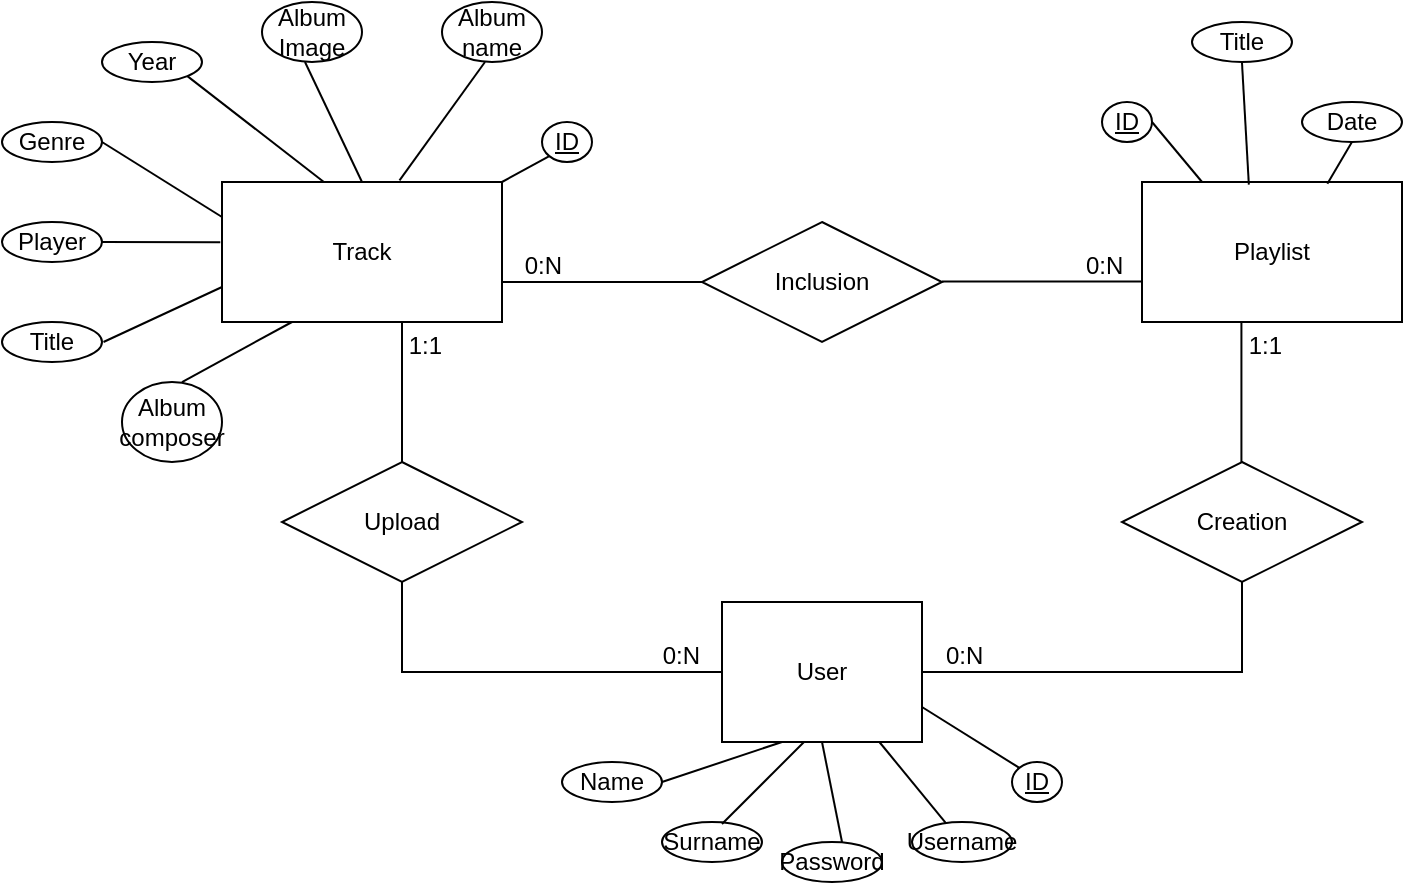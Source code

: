<mxfile version="14.4.8"><diagram id="f_7NQHhJtRjf4U_fXnjM" name="Page-1"><mxGraphModel dx="981" dy="546" grid="1" gridSize="10" guides="1" tooltips="1" connect="1" arrows="1" fold="1" page="1" pageScale="1" pageWidth="827" pageHeight="1169" math="0" shadow="0"><root><mxCell id="0"/><mxCell id="1" parent="0"/><mxCell id="Utuy_h3p-qtNSl5Quhcp-1" value="Track" style="whiteSpace=wrap;html=1;align=center;" vertex="1" parent="1"><mxGeometry x="160" y="160" width="140" height="70" as="geometry"/></mxCell><mxCell id="Utuy_h3p-qtNSl5Quhcp-2" value="Playlist" style="whiteSpace=wrap;html=1;align=center;" vertex="1" parent="1"><mxGeometry x="620" y="160" width="130" height="70" as="geometry"/></mxCell><mxCell id="Utuy_h3p-qtNSl5Quhcp-3" value="User" style="whiteSpace=wrap;html=1;align=center;" vertex="1" parent="1"><mxGeometry x="410" y="370" width="100" height="70" as="geometry"/></mxCell><mxCell id="Utuy_h3p-qtNSl5Quhcp-4" value="Upload" style="shape=rhombus;perimeter=rhombusPerimeter;whiteSpace=wrap;html=1;align=center;" vertex="1" parent="1"><mxGeometry x="190" y="300" width="120" height="60" as="geometry"/></mxCell><mxCell id="Utuy_h3p-qtNSl5Quhcp-5" value="Creation" style="shape=rhombus;perimeter=rhombusPerimeter;whiteSpace=wrap;html=1;align=center;" vertex="1" parent="1"><mxGeometry x="610" y="300" width="120" height="60" as="geometry"/></mxCell><mxCell id="Utuy_h3p-qtNSl5Quhcp-6" value="Inclusion" style="shape=rhombus;perimeter=rhombusPerimeter;whiteSpace=wrap;html=1;align=center;" vertex="1" parent="1"><mxGeometry x="400" y="180" width="120" height="60" as="geometry"/></mxCell><mxCell id="Utuy_h3p-qtNSl5Quhcp-14" value="" style="endArrow=none;html=1;rounded=0;entryX=0;entryY=0.5;entryDx=0;entryDy=0;" edge="1" parent="1" target="Utuy_h3p-qtNSl5Quhcp-3"><mxGeometry relative="1" as="geometry"><mxPoint x="250" y="360" as="sourcePoint"/><mxPoint x="410" y="360" as="targetPoint"/><Array as="points"><mxPoint x="250" y="405"/></Array></mxGeometry></mxCell><mxCell id="Utuy_h3p-qtNSl5Quhcp-16" value="0:N" style="resizable=0;html=1;align=right;verticalAlign=bottom;" connectable="0" vertex="1" parent="Utuy_h3p-qtNSl5Quhcp-14"><mxGeometry x="1" relative="1" as="geometry"><mxPoint x="-10.29" as="offset"/></mxGeometry></mxCell><mxCell id="Utuy_h3p-qtNSl5Quhcp-17" value="" style="endArrow=none;html=1;rounded=0;entryX=0.5;entryY=1;entryDx=0;entryDy=0;exitX=1;exitY=0.5;exitDx=0;exitDy=0;" edge="1" parent="1" source="Utuy_h3p-qtNSl5Quhcp-3" target="Utuy_h3p-qtNSl5Quhcp-5"><mxGeometry relative="1" as="geometry"><mxPoint x="510" y="390" as="sourcePoint"/><mxPoint x="670" y="420" as="targetPoint"/><Array as="points"><mxPoint x="670" y="405"/></Array></mxGeometry></mxCell><mxCell id="Utuy_h3p-qtNSl5Quhcp-18" value="0:N" style="resizable=0;html=1;align=left;verticalAlign=bottom;" connectable="0" vertex="1" parent="Utuy_h3p-qtNSl5Quhcp-17"><mxGeometry x="-1" relative="1" as="geometry"><mxPoint x="10" as="offset"/></mxGeometry></mxCell><mxCell id="Utuy_h3p-qtNSl5Quhcp-20" value="" style="endArrow=none;html=1;rounded=0;" edge="1" parent="1"><mxGeometry relative="1" as="geometry"><mxPoint x="250" y="300" as="sourcePoint"/><mxPoint x="250" y="230" as="targetPoint"/></mxGeometry></mxCell><mxCell id="Utuy_h3p-qtNSl5Quhcp-22" value="1:1" style="resizable=0;html=1;align=right;verticalAlign=bottom;" connectable="0" vertex="1" parent="Utuy_h3p-qtNSl5Quhcp-20"><mxGeometry x="1" relative="1" as="geometry"><mxPoint x="20" y="20.29" as="offset"/></mxGeometry></mxCell><mxCell id="Utuy_h3p-qtNSl5Quhcp-23" value="" style="endArrow=none;html=1;rounded=0;" edge="1" parent="1"><mxGeometry relative="1" as="geometry"><mxPoint x="669.71" y="300" as="sourcePoint"/><mxPoint x="669.71" y="230" as="targetPoint"/></mxGeometry></mxCell><mxCell id="Utuy_h3p-qtNSl5Quhcp-25" value="1:1" style="resizable=0;html=1;align=right;verticalAlign=bottom;" connectable="0" vertex="1" parent="Utuy_h3p-qtNSl5Quhcp-23"><mxGeometry x="1" relative="1" as="geometry"><mxPoint x="20.29" y="20.29" as="offset"/></mxGeometry></mxCell><mxCell id="Utuy_h3p-qtNSl5Quhcp-26" value="" style="endArrow=none;html=1;rounded=0;exitX=0;exitY=0.5;exitDx=0;exitDy=0;" edge="1" parent="1" source="Utuy_h3p-qtNSl5Quhcp-6"><mxGeometry relative="1" as="geometry"><mxPoint x="300" y="280" as="sourcePoint"/><mxPoint x="300" y="210" as="targetPoint"/></mxGeometry></mxCell><mxCell id="Utuy_h3p-qtNSl5Quhcp-28" value="0:N" style="resizable=0;html=1;align=right;verticalAlign=bottom;" connectable="0" vertex="1" parent="Utuy_h3p-qtNSl5Quhcp-26"><mxGeometry x="1" relative="1" as="geometry"><mxPoint x="30" as="offset"/></mxGeometry></mxCell><mxCell id="Utuy_h3p-qtNSl5Quhcp-29" value="" style="endArrow=none;html=1;rounded=0;exitX=0;exitY=0.5;exitDx=0;exitDy=0;" edge="1" parent="1"><mxGeometry relative="1" as="geometry"><mxPoint x="620" y="209.71" as="sourcePoint"/><mxPoint x="520" y="209.71" as="targetPoint"/></mxGeometry></mxCell><mxCell id="Utuy_h3p-qtNSl5Quhcp-30" value="0:N" style="resizable=0;html=1;align=left;verticalAlign=bottom;" connectable="0" vertex="1" parent="Utuy_h3p-qtNSl5Quhcp-29"><mxGeometry x="-1" relative="1" as="geometry"><mxPoint x="-30" y="0.29" as="offset"/></mxGeometry></mxCell><mxCell id="Utuy_h3p-qtNSl5Quhcp-32" value="Genre" style="ellipse;whiteSpace=wrap;html=1;align=center;" vertex="1" parent="1"><mxGeometry x="50" y="130" width="50" height="20" as="geometry"/></mxCell><mxCell id="Utuy_h3p-qtNSl5Quhcp-33" value="Album name" style="ellipse;whiteSpace=wrap;html=1;align=center;" vertex="1" parent="1"><mxGeometry x="270" y="70" width="50" height="30" as="geometry"/></mxCell><mxCell id="Utuy_h3p-qtNSl5Quhcp-34" value="Album Image" style="ellipse;whiteSpace=wrap;html=1;align=center;" vertex="1" parent="1"><mxGeometry x="180" y="70" width="50" height="30" as="geometry"/></mxCell><mxCell id="Utuy_h3p-qtNSl5Quhcp-35" value="Album composer" style="ellipse;whiteSpace=wrap;html=1;align=center;" vertex="1" parent="1"><mxGeometry x="110" y="260" width="50" height="40" as="geometry"/></mxCell><mxCell id="Utuy_h3p-qtNSl5Quhcp-36" value="&lt;div&gt;Year&lt;/div&gt;" style="ellipse;whiteSpace=wrap;html=1;align=center;" vertex="1" parent="1"><mxGeometry x="100" y="90" width="50" height="20" as="geometry"/></mxCell><mxCell id="Utuy_h3p-qtNSl5Quhcp-37" value="Player" style="ellipse;whiteSpace=wrap;html=1;align=center;" vertex="1" parent="1"><mxGeometry x="50" y="180" width="50" height="20" as="geometry"/></mxCell><mxCell id="Utuy_h3p-qtNSl5Quhcp-38" value="Title" style="ellipse;whiteSpace=wrap;html=1;align=center;" vertex="1" parent="1"><mxGeometry x="50" y="230" width="50" height="20" as="geometry"/></mxCell><mxCell id="Utuy_h3p-qtNSl5Quhcp-40" value="ID" style="ellipse;whiteSpace=wrap;html=1;align=center;fontStyle=4;" vertex="1" parent="1"><mxGeometry x="320" y="130" width="25" height="20" as="geometry"/></mxCell><mxCell id="Utuy_h3p-qtNSl5Quhcp-42" value="ID" style="ellipse;whiteSpace=wrap;html=1;align=center;fontStyle=4;" vertex="1" parent="1"><mxGeometry x="600" y="120" width="25" height="20" as="geometry"/></mxCell><mxCell id="Utuy_h3p-qtNSl5Quhcp-43" value="ID" style="ellipse;whiteSpace=wrap;html=1;align=center;fontStyle=4;" vertex="1" parent="1"><mxGeometry x="555" y="450" width="25" height="20" as="geometry"/></mxCell><mxCell id="Utuy_h3p-qtNSl5Quhcp-44" value="Username" style="ellipse;whiteSpace=wrap;html=1;align=center;" vertex="1" parent="1"><mxGeometry x="505" y="480" width="50" height="20" as="geometry"/></mxCell><mxCell id="Utuy_h3p-qtNSl5Quhcp-45" value="Name" style="ellipse;whiteSpace=wrap;html=1;align=center;" vertex="1" parent="1"><mxGeometry x="330" y="450" width="50" height="20" as="geometry"/></mxCell><mxCell id="Utuy_h3p-qtNSl5Quhcp-46" value="Surname" style="ellipse;whiteSpace=wrap;html=1;align=center;" vertex="1" parent="1"><mxGeometry x="380" y="480" width="50" height="20" as="geometry"/></mxCell><mxCell id="Utuy_h3p-qtNSl5Quhcp-47" value="Password" style="ellipse;whiteSpace=wrap;html=1;align=center;" vertex="1" parent="1"><mxGeometry x="440" y="490" width="50" height="20" as="geometry"/></mxCell><mxCell id="Utuy_h3p-qtNSl5Quhcp-48" value="Title" style="ellipse;whiteSpace=wrap;html=1;align=center;" vertex="1" parent="1"><mxGeometry x="645" y="80" width="50" height="20" as="geometry"/></mxCell><mxCell id="Utuy_h3p-qtNSl5Quhcp-49" value="Date" style="ellipse;whiteSpace=wrap;html=1;align=center;" vertex="1" parent="1"><mxGeometry x="700" y="120" width="50" height="20" as="geometry"/></mxCell><mxCell id="Utuy_h3p-qtNSl5Quhcp-54" value="" style="endArrow=none;html=1;exitX=0.365;exitY=0.002;exitDx=0;exitDy=0;exitPerimeter=0;entryX=1;entryY=1;entryDx=0;entryDy=0;" edge="1" parent="1" source="Utuy_h3p-qtNSl5Quhcp-1" target="Utuy_h3p-qtNSl5Quhcp-36"><mxGeometry width="50" height="50" relative="1" as="geometry"><mxPoint x="90" y="155" as="sourcePoint"/><mxPoint x="140" y="105" as="targetPoint"/></mxGeometry></mxCell><mxCell id="Utuy_h3p-qtNSl5Quhcp-55" value="" style="endArrow=none;html=1;exitX=0;exitY=0.75;exitDx=0;exitDy=0;entryX=1;entryY=1;entryDx=0;entryDy=0;" edge="1" parent="1" source="Utuy_h3p-qtNSl5Quhcp-1"><mxGeometry width="50" height="50" relative="1" as="geometry"><mxPoint x="169.25" y="293.04" as="sourcePoint"/><mxPoint x="100.743" y="240.005" as="targetPoint"/></mxGeometry></mxCell><mxCell id="Utuy_h3p-qtNSl5Quhcp-56" value="" style="endArrow=none;html=1;exitX=0;exitY=0.25;exitDx=0;exitDy=0;entryX=1;entryY=1;entryDx=0;entryDy=0;" edge="1" parent="1" source="Utuy_h3p-qtNSl5Quhcp-1"><mxGeometry width="50" height="50" relative="1" as="geometry"><mxPoint x="168.51" y="193.04" as="sourcePoint"/><mxPoint x="100.003" y="140.005" as="targetPoint"/></mxGeometry></mxCell><mxCell id="Utuy_h3p-qtNSl5Quhcp-57" value="" style="endArrow=none;html=1;exitX=0.25;exitY=1;exitDx=0;exitDy=0;entryX=1;entryY=1;entryDx=0;entryDy=0;" edge="1" parent="1" source="Utuy_h3p-qtNSl5Quhcp-1"><mxGeometry width="50" height="50" relative="1" as="geometry"><mxPoint x="208.51" y="313.04" as="sourcePoint"/><mxPoint x="140.003" y="260.005" as="targetPoint"/></mxGeometry></mxCell><mxCell id="Utuy_h3p-qtNSl5Quhcp-58" value="" style="endArrow=none;html=1;exitX=-0.006;exitY=0.431;exitDx=0;exitDy=0;exitPerimeter=0;entryX=1;entryY=0.5;entryDx=0;entryDy=0;" edge="1" parent="1" source="Utuy_h3p-qtNSl5Quhcp-1" target="Utuy_h3p-qtNSl5Quhcp-37"><mxGeometry width="50" height="50" relative="1" as="geometry"><mxPoint x="168.51" y="240.0" as="sourcePoint"/><mxPoint x="110" y="187" as="targetPoint"/></mxGeometry></mxCell><mxCell id="Utuy_h3p-qtNSl5Quhcp-59" value="" style="endArrow=none;html=1;exitX=1;exitY=0;exitDx=0;exitDy=0;entryX=0;entryY=1;entryDx=0;entryDy=0;" edge="1" parent="1" source="Utuy_h3p-qtNSl5Quhcp-1" target="Utuy_h3p-qtNSl5Quhcp-40"><mxGeometry width="50" height="50" relative="1" as="geometry"><mxPoint x="388.51" y="200.0" as="sourcePoint"/><mxPoint x="320.003" y="146.965" as="targetPoint"/></mxGeometry></mxCell><mxCell id="Utuy_h3p-qtNSl5Quhcp-60" value="" style="endArrow=none;html=1;entryX=1;entryY=1;entryDx=0;entryDy=0;exitX=0.634;exitY=-0.012;exitDx=0;exitDy=0;exitPerimeter=0;" edge="1" parent="1" source="Utuy_h3p-qtNSl5Quhcp-1"><mxGeometry width="50" height="50" relative="1" as="geometry"><mxPoint x="250" y="153" as="sourcePoint"/><mxPoint x="291.493" y="100.005" as="targetPoint"/></mxGeometry></mxCell><mxCell id="Utuy_h3p-qtNSl5Quhcp-61" value="" style="endArrow=none;html=1;entryX=1;entryY=1;entryDx=0;entryDy=0;exitX=0.5;exitY=0;exitDx=0;exitDy=0;" edge="1" parent="1" source="Utuy_h3p-qtNSl5Quhcp-1"><mxGeometry width="50" height="50" relative="1" as="geometry"><mxPoint x="233" y="157" as="sourcePoint"/><mxPoint x="201.493" y="100.005" as="targetPoint"/></mxGeometry></mxCell><mxCell id="Utuy_h3p-qtNSl5Quhcp-62" value="" style="endArrow=none;html=1;exitX=0.231;exitY=0;exitDx=0;exitDy=0;exitPerimeter=0;" edge="1" parent="1" source="Utuy_h3p-qtNSl5Quhcp-2"><mxGeometry width="50" height="50" relative="1" as="geometry"><mxPoint x="575" y="180" as="sourcePoint"/><mxPoint x="625" y="130" as="targetPoint"/></mxGeometry></mxCell><mxCell id="Utuy_h3p-qtNSl5Quhcp-64" value="" style="endArrow=none;html=1;exitX=0.411;exitY=0.019;exitDx=0;exitDy=0;exitPerimeter=0;" edge="1" parent="1" source="Utuy_h3p-qtNSl5Quhcp-2"><mxGeometry width="50" height="50" relative="1" as="geometry"><mxPoint x="695.0" y="130" as="sourcePoint"/><mxPoint x="669.97" y="100" as="targetPoint"/></mxGeometry></mxCell><mxCell id="Utuy_h3p-qtNSl5Quhcp-65" value="" style="endArrow=none;html=1;exitX=0.713;exitY=0.013;exitDx=0;exitDy=0;exitPerimeter=0;" edge="1" parent="1" source="Utuy_h3p-qtNSl5Quhcp-2"><mxGeometry width="50" height="50" relative="1" as="geometry"><mxPoint x="750.0" y="170" as="sourcePoint"/><mxPoint x="724.97" y="140" as="targetPoint"/></mxGeometry></mxCell><mxCell id="Utuy_h3p-qtNSl5Quhcp-66" value="" style="endArrow=none;html=1;exitX=1;exitY=0.5;exitDx=0;exitDy=0;" edge="1" parent="1" source="Utuy_h3p-qtNSl5Quhcp-45"><mxGeometry width="50" height="50" relative="1" as="geometry"><mxPoint x="390" y="490" as="sourcePoint"/><mxPoint x="440" y="440" as="targetPoint"/></mxGeometry></mxCell><mxCell id="Utuy_h3p-qtNSl5Quhcp-67" value="" style="endArrow=none;html=1;exitX=1;exitY=0.5;exitDx=0;exitDy=0;" edge="1" parent="1"><mxGeometry width="50" height="50" relative="1" as="geometry"><mxPoint x="410" y="481" as="sourcePoint"/><mxPoint x="451" y="440" as="targetPoint"/></mxGeometry></mxCell><mxCell id="Utuy_h3p-qtNSl5Quhcp-68" value="" style="endArrow=none;html=1;exitX=0.6;exitY=0;exitDx=0;exitDy=0;exitPerimeter=0;entryX=0.5;entryY=1;entryDx=0;entryDy=0;" edge="1" parent="1" source="Utuy_h3p-qtNSl5Quhcp-47" target="Utuy_h3p-qtNSl5Quhcp-3"><mxGeometry width="50" height="50" relative="1" as="geometry"><mxPoint x="390" y="470" as="sourcePoint"/><mxPoint x="450" y="450" as="targetPoint"/></mxGeometry></mxCell><mxCell id="Utuy_h3p-qtNSl5Quhcp-69" value="" style="endArrow=none;html=1;exitX=0.339;exitY=0.028;exitDx=0;exitDy=0;exitPerimeter=0;" edge="1" parent="1" source="Utuy_h3p-qtNSl5Quhcp-44" target="Utuy_h3p-qtNSl5Quhcp-3"><mxGeometry width="50" height="50" relative="1" as="geometry"><mxPoint x="470" y="490" as="sourcePoint"/><mxPoint x="520" y="440" as="targetPoint"/></mxGeometry></mxCell><mxCell id="Utuy_h3p-qtNSl5Quhcp-70" value="" style="endArrow=none;html=1;exitX=0;exitY=0;exitDx=0;exitDy=0;entryX=1;entryY=0.75;entryDx=0;entryDy=0;" edge="1" parent="1" source="Utuy_h3p-qtNSl5Quhcp-43" target="Utuy_h3p-qtNSl5Quhcp-3"><mxGeometry width="50" height="50" relative="1" as="geometry"><mxPoint x="500" y="480" as="sourcePoint"/><mxPoint x="550" y="430" as="targetPoint"/></mxGeometry></mxCell></root></mxGraphModel></diagram></mxfile>